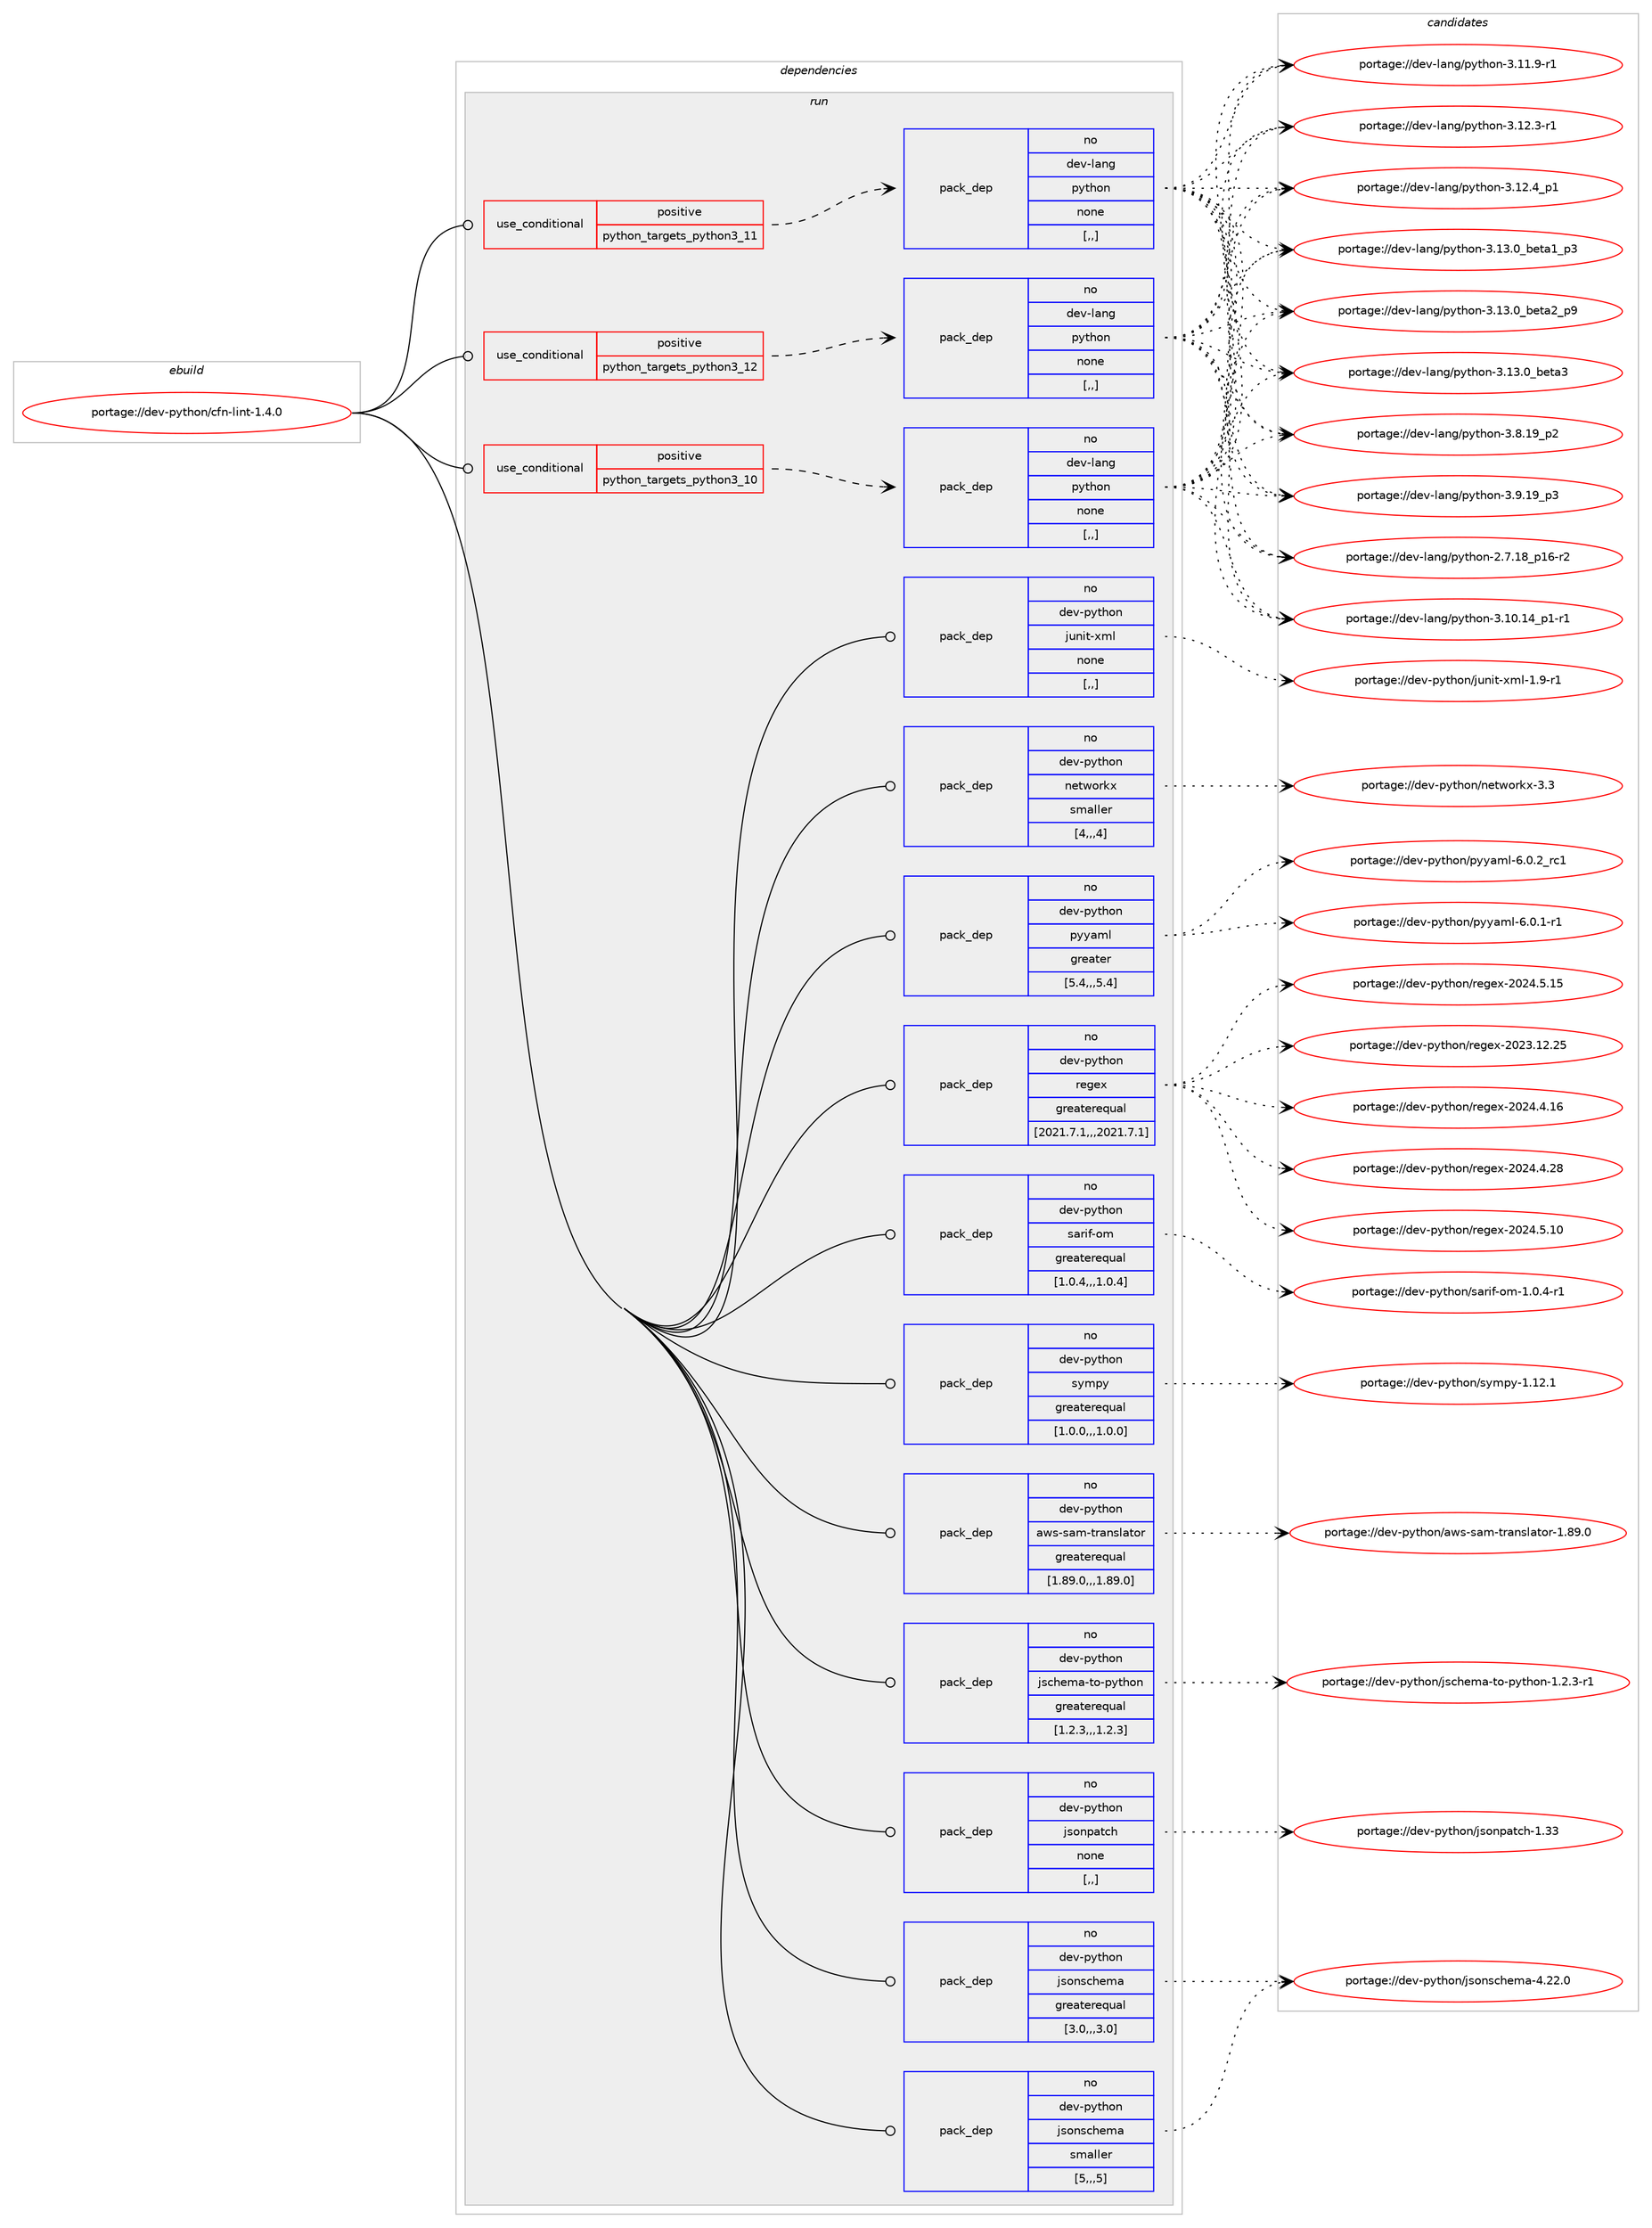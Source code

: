 digraph prolog {

# *************
# Graph options
# *************

newrank=true;
concentrate=true;
compound=true;
graph [rankdir=LR,fontname=Helvetica,fontsize=10,ranksep=1.5];#, ranksep=2.5, nodesep=0.2];
edge  [arrowhead=vee];
node  [fontname=Helvetica,fontsize=10];

# **********
# The ebuild
# **********

subgraph cluster_leftcol {
color=gray;
rank=same;
label=<<i>ebuild</i>>;
id [label="portage://dev-python/cfn-lint-1.4.0", color=red, width=4, href="../dev-python/cfn-lint-1.4.0.svg"];
}

# ****************
# The dependencies
# ****************

subgraph cluster_midcol {
color=gray;
label=<<i>dependencies</i>>;
subgraph cluster_compile {
fillcolor="#eeeeee";
style=filled;
label=<<i>compile</i>>;
}
subgraph cluster_compileandrun {
fillcolor="#eeeeee";
style=filled;
label=<<i>compile and run</i>>;
}
subgraph cluster_run {
fillcolor="#eeeeee";
style=filled;
label=<<i>run</i>>;
subgraph cond30723 {
dependency140278 [label=<<TABLE BORDER="0" CELLBORDER="1" CELLSPACING="0" CELLPADDING="4"><TR><TD ROWSPAN="3" CELLPADDING="10">use_conditional</TD></TR><TR><TD>positive</TD></TR><TR><TD>python_targets_python3_10</TD></TR></TABLE>>, shape=none, color=red];
subgraph pack108343 {
dependency140279 [label=<<TABLE BORDER="0" CELLBORDER="1" CELLSPACING="0" CELLPADDING="4" WIDTH="220"><TR><TD ROWSPAN="6" CELLPADDING="30">pack_dep</TD></TR><TR><TD WIDTH="110">no</TD></TR><TR><TD>dev-lang</TD></TR><TR><TD>python</TD></TR><TR><TD>none</TD></TR><TR><TD>[,,]</TD></TR></TABLE>>, shape=none, color=blue];
}
dependency140278:e -> dependency140279:w [weight=20,style="dashed",arrowhead="vee"];
}
id:e -> dependency140278:w [weight=20,style="solid",arrowhead="odot"];
subgraph cond30724 {
dependency140280 [label=<<TABLE BORDER="0" CELLBORDER="1" CELLSPACING="0" CELLPADDING="4"><TR><TD ROWSPAN="3" CELLPADDING="10">use_conditional</TD></TR><TR><TD>positive</TD></TR><TR><TD>python_targets_python3_11</TD></TR></TABLE>>, shape=none, color=red];
subgraph pack108344 {
dependency140281 [label=<<TABLE BORDER="0" CELLBORDER="1" CELLSPACING="0" CELLPADDING="4" WIDTH="220"><TR><TD ROWSPAN="6" CELLPADDING="30">pack_dep</TD></TR><TR><TD WIDTH="110">no</TD></TR><TR><TD>dev-lang</TD></TR><TR><TD>python</TD></TR><TR><TD>none</TD></TR><TR><TD>[,,]</TD></TR></TABLE>>, shape=none, color=blue];
}
dependency140280:e -> dependency140281:w [weight=20,style="dashed",arrowhead="vee"];
}
id:e -> dependency140280:w [weight=20,style="solid",arrowhead="odot"];
subgraph cond30725 {
dependency140282 [label=<<TABLE BORDER="0" CELLBORDER="1" CELLSPACING="0" CELLPADDING="4"><TR><TD ROWSPAN="3" CELLPADDING="10">use_conditional</TD></TR><TR><TD>positive</TD></TR><TR><TD>python_targets_python3_12</TD></TR></TABLE>>, shape=none, color=red];
subgraph pack108345 {
dependency140283 [label=<<TABLE BORDER="0" CELLBORDER="1" CELLSPACING="0" CELLPADDING="4" WIDTH="220"><TR><TD ROWSPAN="6" CELLPADDING="30">pack_dep</TD></TR><TR><TD WIDTH="110">no</TD></TR><TR><TD>dev-lang</TD></TR><TR><TD>python</TD></TR><TR><TD>none</TD></TR><TR><TD>[,,]</TD></TR></TABLE>>, shape=none, color=blue];
}
dependency140282:e -> dependency140283:w [weight=20,style="dashed",arrowhead="vee"];
}
id:e -> dependency140282:w [weight=20,style="solid",arrowhead="odot"];
subgraph pack108346 {
dependency140284 [label=<<TABLE BORDER="0" CELLBORDER="1" CELLSPACING="0" CELLPADDING="4" WIDTH="220"><TR><TD ROWSPAN="6" CELLPADDING="30">pack_dep</TD></TR><TR><TD WIDTH="110">no</TD></TR><TR><TD>dev-python</TD></TR><TR><TD>aws-sam-translator</TD></TR><TR><TD>greaterequal</TD></TR><TR><TD>[1.89.0,,,1.89.0]</TD></TR></TABLE>>, shape=none, color=blue];
}
id:e -> dependency140284:w [weight=20,style="solid",arrowhead="odot"];
subgraph pack108347 {
dependency140285 [label=<<TABLE BORDER="0" CELLBORDER="1" CELLSPACING="0" CELLPADDING="4" WIDTH="220"><TR><TD ROWSPAN="6" CELLPADDING="30">pack_dep</TD></TR><TR><TD WIDTH="110">no</TD></TR><TR><TD>dev-python</TD></TR><TR><TD>jschema-to-python</TD></TR><TR><TD>greaterequal</TD></TR><TR><TD>[1.2.3,,,1.2.3]</TD></TR></TABLE>>, shape=none, color=blue];
}
id:e -> dependency140285:w [weight=20,style="solid",arrowhead="odot"];
subgraph pack108348 {
dependency140286 [label=<<TABLE BORDER="0" CELLBORDER="1" CELLSPACING="0" CELLPADDING="4" WIDTH="220"><TR><TD ROWSPAN="6" CELLPADDING="30">pack_dep</TD></TR><TR><TD WIDTH="110">no</TD></TR><TR><TD>dev-python</TD></TR><TR><TD>jsonpatch</TD></TR><TR><TD>none</TD></TR><TR><TD>[,,]</TD></TR></TABLE>>, shape=none, color=blue];
}
id:e -> dependency140286:w [weight=20,style="solid",arrowhead="odot"];
subgraph pack108349 {
dependency140287 [label=<<TABLE BORDER="0" CELLBORDER="1" CELLSPACING="0" CELLPADDING="4" WIDTH="220"><TR><TD ROWSPAN="6" CELLPADDING="30">pack_dep</TD></TR><TR><TD WIDTH="110">no</TD></TR><TR><TD>dev-python</TD></TR><TR><TD>jsonschema</TD></TR><TR><TD>greaterequal</TD></TR><TR><TD>[3.0,,,3.0]</TD></TR></TABLE>>, shape=none, color=blue];
}
id:e -> dependency140287:w [weight=20,style="solid",arrowhead="odot"];
subgraph pack108350 {
dependency140288 [label=<<TABLE BORDER="0" CELLBORDER="1" CELLSPACING="0" CELLPADDING="4" WIDTH="220"><TR><TD ROWSPAN="6" CELLPADDING="30">pack_dep</TD></TR><TR><TD WIDTH="110">no</TD></TR><TR><TD>dev-python</TD></TR><TR><TD>jsonschema</TD></TR><TR><TD>smaller</TD></TR><TR><TD>[5,,,5]</TD></TR></TABLE>>, shape=none, color=blue];
}
id:e -> dependency140288:w [weight=20,style="solid",arrowhead="odot"];
subgraph pack108351 {
dependency140289 [label=<<TABLE BORDER="0" CELLBORDER="1" CELLSPACING="0" CELLPADDING="4" WIDTH="220"><TR><TD ROWSPAN="6" CELLPADDING="30">pack_dep</TD></TR><TR><TD WIDTH="110">no</TD></TR><TR><TD>dev-python</TD></TR><TR><TD>junit-xml</TD></TR><TR><TD>none</TD></TR><TR><TD>[,,]</TD></TR></TABLE>>, shape=none, color=blue];
}
id:e -> dependency140289:w [weight=20,style="solid",arrowhead="odot"];
subgraph pack108352 {
dependency140290 [label=<<TABLE BORDER="0" CELLBORDER="1" CELLSPACING="0" CELLPADDING="4" WIDTH="220"><TR><TD ROWSPAN="6" CELLPADDING="30">pack_dep</TD></TR><TR><TD WIDTH="110">no</TD></TR><TR><TD>dev-python</TD></TR><TR><TD>networkx</TD></TR><TR><TD>smaller</TD></TR><TR><TD>[4,,,4]</TD></TR></TABLE>>, shape=none, color=blue];
}
id:e -> dependency140290:w [weight=20,style="solid",arrowhead="odot"];
subgraph pack108353 {
dependency140291 [label=<<TABLE BORDER="0" CELLBORDER="1" CELLSPACING="0" CELLPADDING="4" WIDTH="220"><TR><TD ROWSPAN="6" CELLPADDING="30">pack_dep</TD></TR><TR><TD WIDTH="110">no</TD></TR><TR><TD>dev-python</TD></TR><TR><TD>pyyaml</TD></TR><TR><TD>greater</TD></TR><TR><TD>[5.4,,,5.4]</TD></TR></TABLE>>, shape=none, color=blue];
}
id:e -> dependency140291:w [weight=20,style="solid",arrowhead="odot"];
subgraph pack108354 {
dependency140292 [label=<<TABLE BORDER="0" CELLBORDER="1" CELLSPACING="0" CELLPADDING="4" WIDTH="220"><TR><TD ROWSPAN="6" CELLPADDING="30">pack_dep</TD></TR><TR><TD WIDTH="110">no</TD></TR><TR><TD>dev-python</TD></TR><TR><TD>regex</TD></TR><TR><TD>greaterequal</TD></TR><TR><TD>[2021.7.1,,,2021.7.1]</TD></TR></TABLE>>, shape=none, color=blue];
}
id:e -> dependency140292:w [weight=20,style="solid",arrowhead="odot"];
subgraph pack108355 {
dependency140293 [label=<<TABLE BORDER="0" CELLBORDER="1" CELLSPACING="0" CELLPADDING="4" WIDTH="220"><TR><TD ROWSPAN="6" CELLPADDING="30">pack_dep</TD></TR><TR><TD WIDTH="110">no</TD></TR><TR><TD>dev-python</TD></TR><TR><TD>sarif-om</TD></TR><TR><TD>greaterequal</TD></TR><TR><TD>[1.0.4,,,1.0.4]</TD></TR></TABLE>>, shape=none, color=blue];
}
id:e -> dependency140293:w [weight=20,style="solid",arrowhead="odot"];
subgraph pack108356 {
dependency140294 [label=<<TABLE BORDER="0" CELLBORDER="1" CELLSPACING="0" CELLPADDING="4" WIDTH="220"><TR><TD ROWSPAN="6" CELLPADDING="30">pack_dep</TD></TR><TR><TD WIDTH="110">no</TD></TR><TR><TD>dev-python</TD></TR><TR><TD>sympy</TD></TR><TR><TD>greaterequal</TD></TR><TR><TD>[1.0.0,,,1.0.0]</TD></TR></TABLE>>, shape=none, color=blue];
}
id:e -> dependency140294:w [weight=20,style="solid",arrowhead="odot"];
}
}

# **************
# The candidates
# **************

subgraph cluster_choices {
rank=same;
color=gray;
label=<<i>candidates</i>>;

subgraph choice108343 {
color=black;
nodesep=1;
choice100101118451089711010347112121116104111110455046554649569511249544511450 [label="portage://dev-lang/python-2.7.18_p16-r2", color=red, width=4,href="../dev-lang/python-2.7.18_p16-r2.svg"];
choice100101118451089711010347112121116104111110455146494846495295112494511449 [label="portage://dev-lang/python-3.10.14_p1-r1", color=red, width=4,href="../dev-lang/python-3.10.14_p1-r1.svg"];
choice100101118451089711010347112121116104111110455146494946574511449 [label="portage://dev-lang/python-3.11.9-r1", color=red, width=4,href="../dev-lang/python-3.11.9-r1.svg"];
choice100101118451089711010347112121116104111110455146495046514511449 [label="portage://dev-lang/python-3.12.3-r1", color=red, width=4,href="../dev-lang/python-3.12.3-r1.svg"];
choice100101118451089711010347112121116104111110455146495046529511249 [label="portage://dev-lang/python-3.12.4_p1", color=red, width=4,href="../dev-lang/python-3.12.4_p1.svg"];
choice10010111845108971101034711212111610411111045514649514648959810111697499511251 [label="portage://dev-lang/python-3.13.0_beta1_p3", color=red, width=4,href="../dev-lang/python-3.13.0_beta1_p3.svg"];
choice10010111845108971101034711212111610411111045514649514648959810111697509511257 [label="portage://dev-lang/python-3.13.0_beta2_p9", color=red, width=4,href="../dev-lang/python-3.13.0_beta2_p9.svg"];
choice1001011184510897110103471121211161041111104551464951464895981011169751 [label="portage://dev-lang/python-3.13.0_beta3", color=red, width=4,href="../dev-lang/python-3.13.0_beta3.svg"];
choice100101118451089711010347112121116104111110455146564649579511250 [label="portage://dev-lang/python-3.8.19_p2", color=red, width=4,href="../dev-lang/python-3.8.19_p2.svg"];
choice100101118451089711010347112121116104111110455146574649579511251 [label="portage://dev-lang/python-3.9.19_p3", color=red, width=4,href="../dev-lang/python-3.9.19_p3.svg"];
dependency140279:e -> choice100101118451089711010347112121116104111110455046554649569511249544511450:w [style=dotted,weight="100"];
dependency140279:e -> choice100101118451089711010347112121116104111110455146494846495295112494511449:w [style=dotted,weight="100"];
dependency140279:e -> choice100101118451089711010347112121116104111110455146494946574511449:w [style=dotted,weight="100"];
dependency140279:e -> choice100101118451089711010347112121116104111110455146495046514511449:w [style=dotted,weight="100"];
dependency140279:e -> choice100101118451089711010347112121116104111110455146495046529511249:w [style=dotted,weight="100"];
dependency140279:e -> choice10010111845108971101034711212111610411111045514649514648959810111697499511251:w [style=dotted,weight="100"];
dependency140279:e -> choice10010111845108971101034711212111610411111045514649514648959810111697509511257:w [style=dotted,weight="100"];
dependency140279:e -> choice1001011184510897110103471121211161041111104551464951464895981011169751:w [style=dotted,weight="100"];
dependency140279:e -> choice100101118451089711010347112121116104111110455146564649579511250:w [style=dotted,weight="100"];
dependency140279:e -> choice100101118451089711010347112121116104111110455146574649579511251:w [style=dotted,weight="100"];
}
subgraph choice108344 {
color=black;
nodesep=1;
choice100101118451089711010347112121116104111110455046554649569511249544511450 [label="portage://dev-lang/python-2.7.18_p16-r2", color=red, width=4,href="../dev-lang/python-2.7.18_p16-r2.svg"];
choice100101118451089711010347112121116104111110455146494846495295112494511449 [label="portage://dev-lang/python-3.10.14_p1-r1", color=red, width=4,href="../dev-lang/python-3.10.14_p1-r1.svg"];
choice100101118451089711010347112121116104111110455146494946574511449 [label="portage://dev-lang/python-3.11.9-r1", color=red, width=4,href="../dev-lang/python-3.11.9-r1.svg"];
choice100101118451089711010347112121116104111110455146495046514511449 [label="portage://dev-lang/python-3.12.3-r1", color=red, width=4,href="../dev-lang/python-3.12.3-r1.svg"];
choice100101118451089711010347112121116104111110455146495046529511249 [label="portage://dev-lang/python-3.12.4_p1", color=red, width=4,href="../dev-lang/python-3.12.4_p1.svg"];
choice10010111845108971101034711212111610411111045514649514648959810111697499511251 [label="portage://dev-lang/python-3.13.0_beta1_p3", color=red, width=4,href="../dev-lang/python-3.13.0_beta1_p3.svg"];
choice10010111845108971101034711212111610411111045514649514648959810111697509511257 [label="portage://dev-lang/python-3.13.0_beta2_p9", color=red, width=4,href="../dev-lang/python-3.13.0_beta2_p9.svg"];
choice1001011184510897110103471121211161041111104551464951464895981011169751 [label="portage://dev-lang/python-3.13.0_beta3", color=red, width=4,href="../dev-lang/python-3.13.0_beta3.svg"];
choice100101118451089711010347112121116104111110455146564649579511250 [label="portage://dev-lang/python-3.8.19_p2", color=red, width=4,href="../dev-lang/python-3.8.19_p2.svg"];
choice100101118451089711010347112121116104111110455146574649579511251 [label="portage://dev-lang/python-3.9.19_p3", color=red, width=4,href="../dev-lang/python-3.9.19_p3.svg"];
dependency140281:e -> choice100101118451089711010347112121116104111110455046554649569511249544511450:w [style=dotted,weight="100"];
dependency140281:e -> choice100101118451089711010347112121116104111110455146494846495295112494511449:w [style=dotted,weight="100"];
dependency140281:e -> choice100101118451089711010347112121116104111110455146494946574511449:w [style=dotted,weight="100"];
dependency140281:e -> choice100101118451089711010347112121116104111110455146495046514511449:w [style=dotted,weight="100"];
dependency140281:e -> choice100101118451089711010347112121116104111110455146495046529511249:w [style=dotted,weight="100"];
dependency140281:e -> choice10010111845108971101034711212111610411111045514649514648959810111697499511251:w [style=dotted,weight="100"];
dependency140281:e -> choice10010111845108971101034711212111610411111045514649514648959810111697509511257:w [style=dotted,weight="100"];
dependency140281:e -> choice1001011184510897110103471121211161041111104551464951464895981011169751:w [style=dotted,weight="100"];
dependency140281:e -> choice100101118451089711010347112121116104111110455146564649579511250:w [style=dotted,weight="100"];
dependency140281:e -> choice100101118451089711010347112121116104111110455146574649579511251:w [style=dotted,weight="100"];
}
subgraph choice108345 {
color=black;
nodesep=1;
choice100101118451089711010347112121116104111110455046554649569511249544511450 [label="portage://dev-lang/python-2.7.18_p16-r2", color=red, width=4,href="../dev-lang/python-2.7.18_p16-r2.svg"];
choice100101118451089711010347112121116104111110455146494846495295112494511449 [label="portage://dev-lang/python-3.10.14_p1-r1", color=red, width=4,href="../dev-lang/python-3.10.14_p1-r1.svg"];
choice100101118451089711010347112121116104111110455146494946574511449 [label="portage://dev-lang/python-3.11.9-r1", color=red, width=4,href="../dev-lang/python-3.11.9-r1.svg"];
choice100101118451089711010347112121116104111110455146495046514511449 [label="portage://dev-lang/python-3.12.3-r1", color=red, width=4,href="../dev-lang/python-3.12.3-r1.svg"];
choice100101118451089711010347112121116104111110455146495046529511249 [label="portage://dev-lang/python-3.12.4_p1", color=red, width=4,href="../dev-lang/python-3.12.4_p1.svg"];
choice10010111845108971101034711212111610411111045514649514648959810111697499511251 [label="portage://dev-lang/python-3.13.0_beta1_p3", color=red, width=4,href="../dev-lang/python-3.13.0_beta1_p3.svg"];
choice10010111845108971101034711212111610411111045514649514648959810111697509511257 [label="portage://dev-lang/python-3.13.0_beta2_p9", color=red, width=4,href="../dev-lang/python-3.13.0_beta2_p9.svg"];
choice1001011184510897110103471121211161041111104551464951464895981011169751 [label="portage://dev-lang/python-3.13.0_beta3", color=red, width=4,href="../dev-lang/python-3.13.0_beta3.svg"];
choice100101118451089711010347112121116104111110455146564649579511250 [label="portage://dev-lang/python-3.8.19_p2", color=red, width=4,href="../dev-lang/python-3.8.19_p2.svg"];
choice100101118451089711010347112121116104111110455146574649579511251 [label="portage://dev-lang/python-3.9.19_p3", color=red, width=4,href="../dev-lang/python-3.9.19_p3.svg"];
dependency140283:e -> choice100101118451089711010347112121116104111110455046554649569511249544511450:w [style=dotted,weight="100"];
dependency140283:e -> choice100101118451089711010347112121116104111110455146494846495295112494511449:w [style=dotted,weight="100"];
dependency140283:e -> choice100101118451089711010347112121116104111110455146494946574511449:w [style=dotted,weight="100"];
dependency140283:e -> choice100101118451089711010347112121116104111110455146495046514511449:w [style=dotted,weight="100"];
dependency140283:e -> choice100101118451089711010347112121116104111110455146495046529511249:w [style=dotted,weight="100"];
dependency140283:e -> choice10010111845108971101034711212111610411111045514649514648959810111697499511251:w [style=dotted,weight="100"];
dependency140283:e -> choice10010111845108971101034711212111610411111045514649514648959810111697509511257:w [style=dotted,weight="100"];
dependency140283:e -> choice1001011184510897110103471121211161041111104551464951464895981011169751:w [style=dotted,weight="100"];
dependency140283:e -> choice100101118451089711010347112121116104111110455146564649579511250:w [style=dotted,weight="100"];
dependency140283:e -> choice100101118451089711010347112121116104111110455146574649579511251:w [style=dotted,weight="100"];
}
subgraph choice108346 {
color=black;
nodesep=1;
choice100101118451121211161041111104797119115451159710945116114971101151089711611111445494656574648 [label="portage://dev-python/aws-sam-translator-1.89.0", color=red, width=4,href="../dev-python/aws-sam-translator-1.89.0.svg"];
dependency140284:e -> choice100101118451121211161041111104797119115451159710945116114971101151089711611111445494656574648:w [style=dotted,weight="100"];
}
subgraph choice108347 {
color=black;
nodesep=1;
choice1001011184511212111610411111047106115991041011099745116111451121211161041111104549465046514511449 [label="portage://dev-python/jschema-to-python-1.2.3-r1", color=red, width=4,href="../dev-python/jschema-to-python-1.2.3-r1.svg"];
dependency140285:e -> choice1001011184511212111610411111047106115991041011099745116111451121211161041111104549465046514511449:w [style=dotted,weight="100"];
}
subgraph choice108348 {
color=black;
nodesep=1;
choice100101118451121211161041111104710611511111011297116991044549465151 [label="portage://dev-python/jsonpatch-1.33", color=red, width=4,href="../dev-python/jsonpatch-1.33.svg"];
dependency140286:e -> choice100101118451121211161041111104710611511111011297116991044549465151:w [style=dotted,weight="100"];
}
subgraph choice108349 {
color=black;
nodesep=1;
choice1001011184511212111610411111047106115111110115991041011099745524650504648 [label="portage://dev-python/jsonschema-4.22.0", color=red, width=4,href="../dev-python/jsonschema-4.22.0.svg"];
dependency140287:e -> choice1001011184511212111610411111047106115111110115991041011099745524650504648:w [style=dotted,weight="100"];
}
subgraph choice108350 {
color=black;
nodesep=1;
choice1001011184511212111610411111047106115111110115991041011099745524650504648 [label="portage://dev-python/jsonschema-4.22.0", color=red, width=4,href="../dev-python/jsonschema-4.22.0.svg"];
dependency140288:e -> choice1001011184511212111610411111047106115111110115991041011099745524650504648:w [style=dotted,weight="100"];
}
subgraph choice108351 {
color=black;
nodesep=1;
choice100101118451121211161041111104710611711010511645120109108454946574511449 [label="portage://dev-python/junit-xml-1.9-r1", color=red, width=4,href="../dev-python/junit-xml-1.9-r1.svg"];
dependency140289:e -> choice100101118451121211161041111104710611711010511645120109108454946574511449:w [style=dotted,weight="100"];
}
subgraph choice108352 {
color=black;
nodesep=1;
choice100101118451121211161041111104711010111611911111410712045514651 [label="portage://dev-python/networkx-3.3", color=red, width=4,href="../dev-python/networkx-3.3.svg"];
dependency140290:e -> choice100101118451121211161041111104711010111611911111410712045514651:w [style=dotted,weight="100"];
}
subgraph choice108353 {
color=black;
nodesep=1;
choice1001011184511212111610411111047112121121971091084554464846494511449 [label="portage://dev-python/pyyaml-6.0.1-r1", color=red, width=4,href="../dev-python/pyyaml-6.0.1-r1.svg"];
choice100101118451121211161041111104711212112197109108455446484650951149949 [label="portage://dev-python/pyyaml-6.0.2_rc1", color=red, width=4,href="../dev-python/pyyaml-6.0.2_rc1.svg"];
dependency140291:e -> choice1001011184511212111610411111047112121121971091084554464846494511449:w [style=dotted,weight="100"];
dependency140291:e -> choice100101118451121211161041111104711212112197109108455446484650951149949:w [style=dotted,weight="100"];
}
subgraph choice108354 {
color=black;
nodesep=1;
choice10010111845112121116104111110471141011031011204550485051464950465053 [label="portage://dev-python/regex-2023.12.25", color=red, width=4,href="../dev-python/regex-2023.12.25.svg"];
choice100101118451121211161041111104711410110310112045504850524652464954 [label="portage://dev-python/regex-2024.4.16", color=red, width=4,href="../dev-python/regex-2024.4.16.svg"];
choice100101118451121211161041111104711410110310112045504850524652465056 [label="portage://dev-python/regex-2024.4.28", color=red, width=4,href="../dev-python/regex-2024.4.28.svg"];
choice100101118451121211161041111104711410110310112045504850524653464948 [label="portage://dev-python/regex-2024.5.10", color=red, width=4,href="../dev-python/regex-2024.5.10.svg"];
choice100101118451121211161041111104711410110310112045504850524653464953 [label="portage://dev-python/regex-2024.5.15", color=red, width=4,href="../dev-python/regex-2024.5.15.svg"];
dependency140292:e -> choice10010111845112121116104111110471141011031011204550485051464950465053:w [style=dotted,weight="100"];
dependency140292:e -> choice100101118451121211161041111104711410110310112045504850524652464954:w [style=dotted,weight="100"];
dependency140292:e -> choice100101118451121211161041111104711410110310112045504850524652465056:w [style=dotted,weight="100"];
dependency140292:e -> choice100101118451121211161041111104711410110310112045504850524653464948:w [style=dotted,weight="100"];
dependency140292:e -> choice100101118451121211161041111104711410110310112045504850524653464953:w [style=dotted,weight="100"];
}
subgraph choice108355 {
color=black;
nodesep=1;
choice100101118451121211161041111104711597114105102451111094549464846524511449 [label="portage://dev-python/sarif-om-1.0.4-r1", color=red, width=4,href="../dev-python/sarif-om-1.0.4-r1.svg"];
dependency140293:e -> choice100101118451121211161041111104711597114105102451111094549464846524511449:w [style=dotted,weight="100"];
}
subgraph choice108356 {
color=black;
nodesep=1;
choice100101118451121211161041111104711512110911212145494649504649 [label="portage://dev-python/sympy-1.12.1", color=red, width=4,href="../dev-python/sympy-1.12.1.svg"];
dependency140294:e -> choice100101118451121211161041111104711512110911212145494649504649:w [style=dotted,weight="100"];
}
}

}
